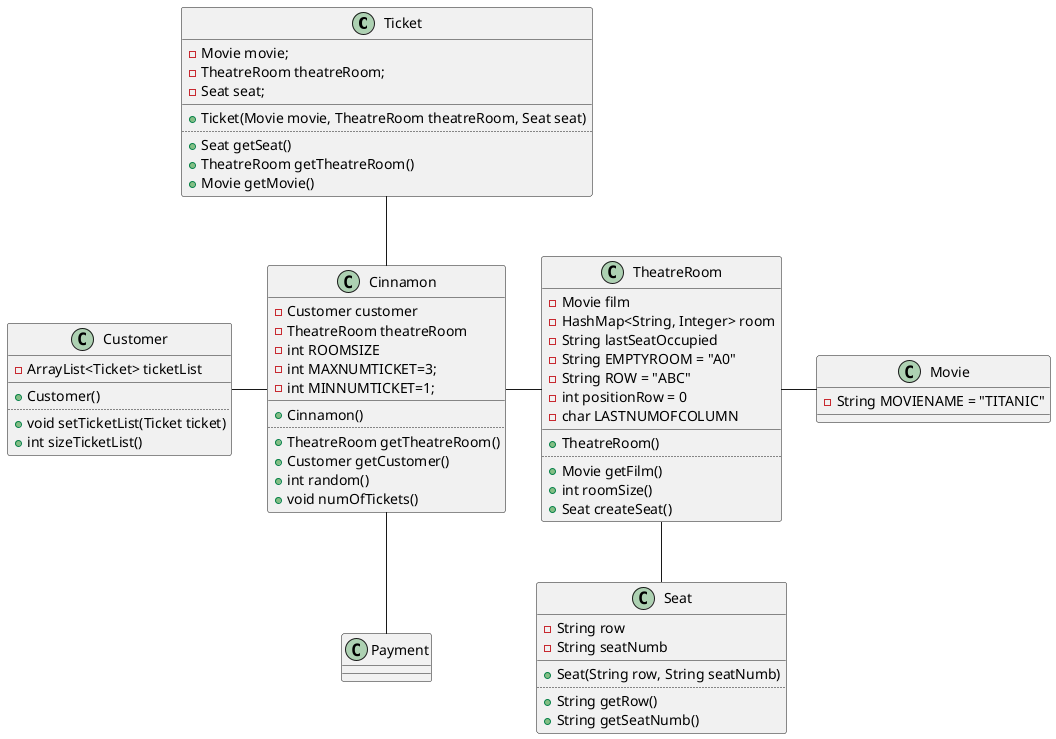 @startuml
class Ticket{
- Movie movie;
- TheatreRoom theatreRoom;
- Seat seat;
__
+ Ticket(Movie movie, TheatreRoom theatreRoom, Seat seat)
..
+ Seat getSeat()
+ TheatreRoom getTheatreRoom()
+ Movie getMovie()
}

class Seat{
- String row
- String seatNumb
__
+ Seat(String row, String seatNumb)
..
+ String getRow()
+ String getSeatNumb()
}

class Customer{
- ArrayList<Ticket> ticketList
__
+ Customer()
..
+ void setTicketList(Ticket ticket)
+ int sizeTicketList()
}

class Movie{
- String MOVIENAME = "TITANIC"
}

class Payment{
}

class Cinnamon{
- Customer customer
- TheatreRoom theatreRoom
- int ROOMSIZE
- int MAXNUMTICKET=3;
- int MINNUMTICKET=1;
__
+ Cinnamon()
..
+ TheatreRoom getTheatreRoom()
+ Customer getCustomer()
+ int random()
+ void numOfTickets()
}

class TheatreRoom{
- Movie film
- HashMap<String, Integer> room
- String lastSeatOccupied
- String EMPTYROOM = "A0"
- String ROW = "ABC"
- int positionRow = 0
- char LASTNUMOFCOLUMN
__
+ TheatreRoom()
..
+ Movie getFilm()
+ int roomSize()
+ Seat createSeat()
}


Customer -right- Cinnamon
TheatreRoom -- Seat
Cinnamon -down- Payment
Cinnamon -up- Ticket
Cinnamon -right- TheatreRoom
TheatreRoom -right- Movie

@enduml
